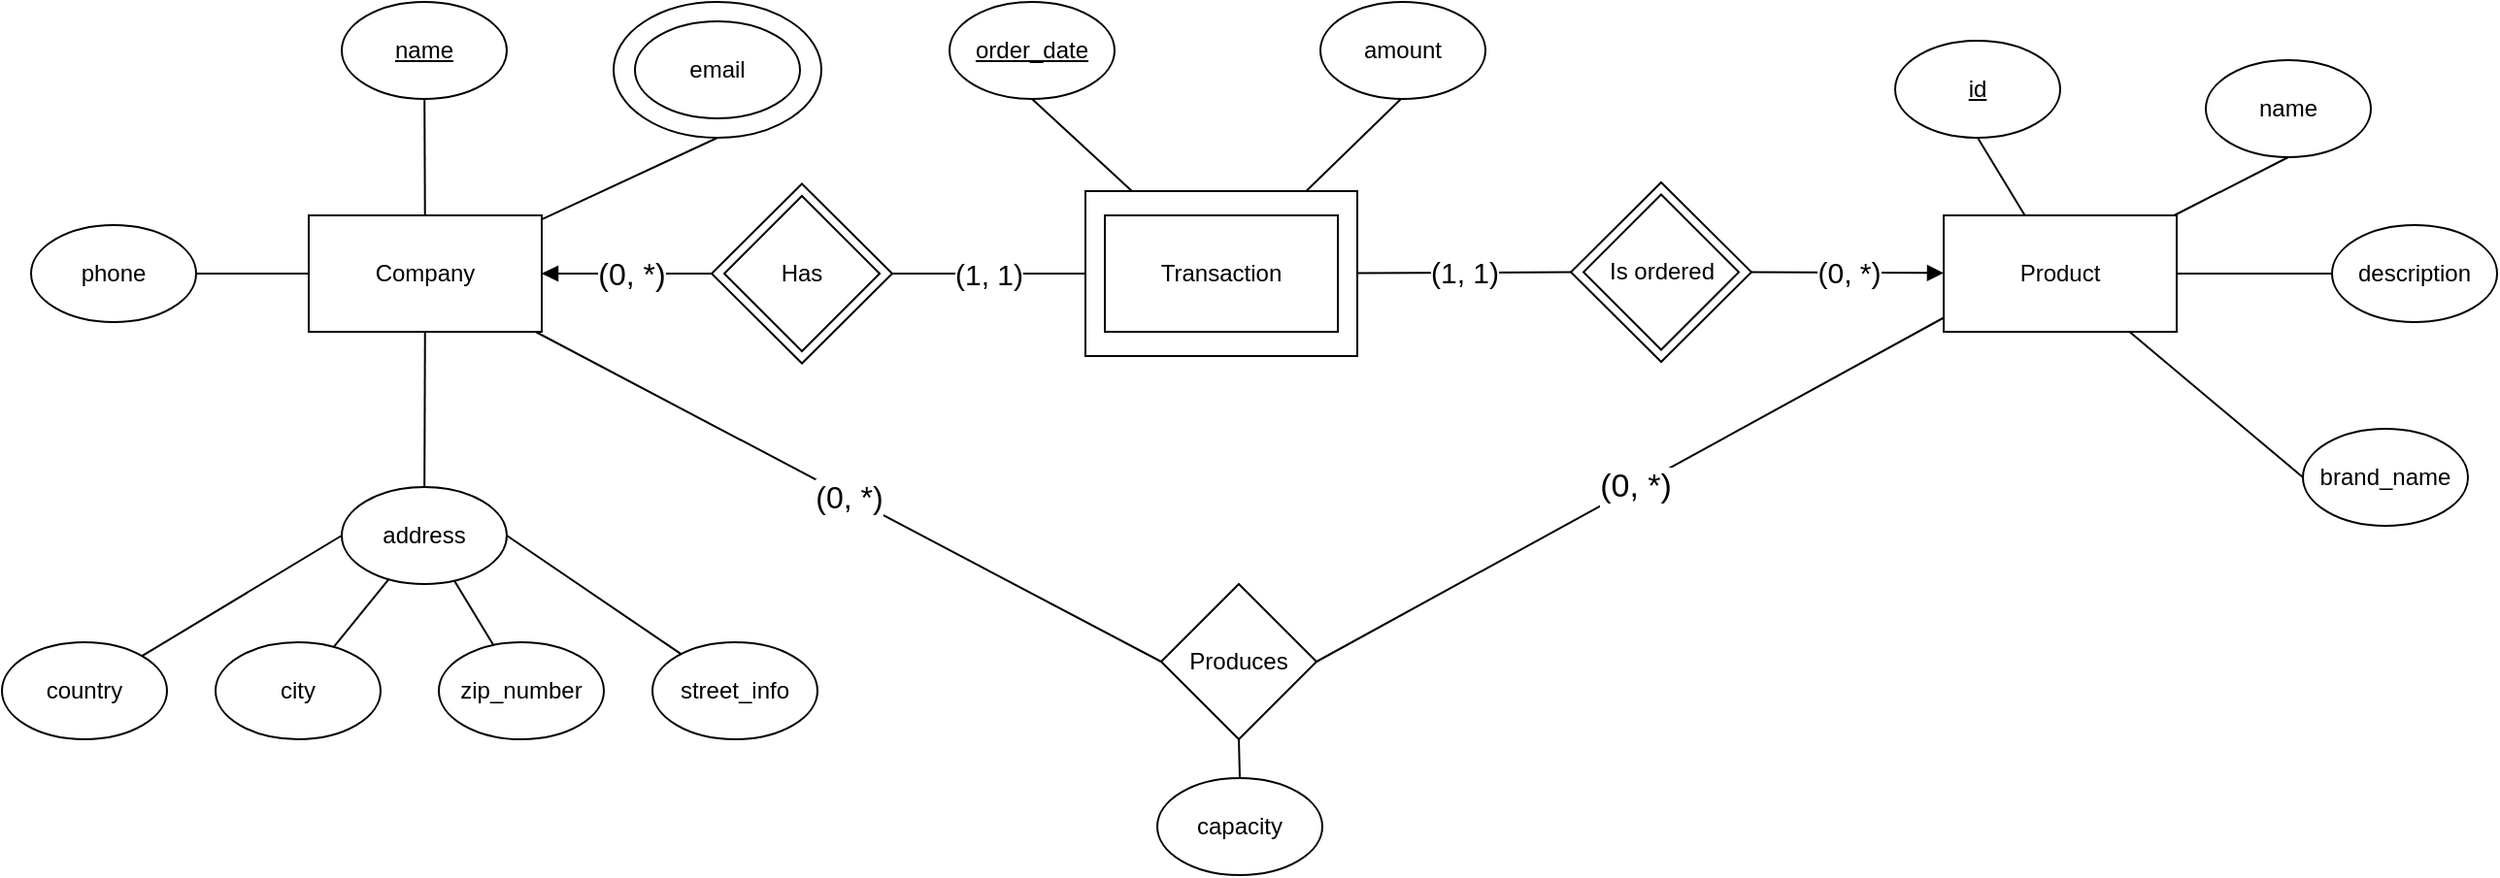<mxfile version="21.1.1" type="github">
  <diagram name="Page-1" id="CjbLvuf9Ty9q6dteD8Ma">
    <mxGraphModel dx="1955" dy="578" grid="1" gridSize="10" guides="1" tooltips="1" connect="1" arrows="1" fold="1" page="1" pageScale="1" pageWidth="850" pageHeight="1100" math="0" shadow="0">
      <root>
        <mxCell id="0" />
        <mxCell id="1" parent="0" />
        <mxCell id="WMxFekpVjy091wSbI-C_-6" style="rounded=0;orthogonalLoop=1;jettySize=auto;html=1;entryX=0.5;entryY=1;entryDx=0;entryDy=0;endArrow=none;endFill=0;" edge="1" parent="1" source="WMxFekpVjy091wSbI-C_-1" target="WMxFekpVjy091wSbI-C_-2">
          <mxGeometry relative="1" as="geometry" />
        </mxCell>
        <mxCell id="WMxFekpVjy091wSbI-C_-7" style="rounded=0;orthogonalLoop=1;jettySize=auto;html=1;entryX=0.5;entryY=1;entryDx=0;entryDy=0;endArrow=none;endFill=0;" edge="1" parent="1" source="WMxFekpVjy091wSbI-C_-1" target="WMxFekpVjy091wSbI-C_-3">
          <mxGeometry relative="1" as="geometry" />
        </mxCell>
        <mxCell id="WMxFekpVjy091wSbI-C_-8" style="rounded=0;orthogonalLoop=1;jettySize=auto;html=1;entryX=0;entryY=0.5;entryDx=0;entryDy=0;endArrow=none;endFill=0;" edge="1" parent="1" source="WMxFekpVjy091wSbI-C_-1" target="WMxFekpVjy091wSbI-C_-4">
          <mxGeometry relative="1" as="geometry" />
        </mxCell>
        <mxCell id="WMxFekpVjy091wSbI-C_-9" style="rounded=0;orthogonalLoop=1;jettySize=auto;html=1;entryX=0;entryY=0.5;entryDx=0;entryDy=0;endArrow=none;endFill=0;" edge="1" parent="1" source="WMxFekpVjy091wSbI-C_-1" target="WMxFekpVjy091wSbI-C_-5">
          <mxGeometry relative="1" as="geometry" />
        </mxCell>
        <mxCell id="WMxFekpVjy091wSbI-C_-32" value="&lt;font style=&quot;font-size: 17px;&quot;&gt;(0, *)&lt;/font&gt;" style="rounded=0;orthogonalLoop=1;jettySize=auto;html=1;entryX=1;entryY=0.5;entryDx=0;entryDy=0;endArrow=none;endFill=0;" edge="1" parent="1" target="WMxFekpVjy091wSbI-C_-30">
          <mxGeometry relative="1" as="geometry">
            <mxPoint x="920" y="200" as="sourcePoint" />
          </mxGeometry>
        </mxCell>
        <mxCell id="WMxFekpVjy091wSbI-C_-59" value="&lt;font style=&quot;font-size: 15px;&quot;&gt;(0, *)&lt;/font&gt;" style="rounded=0;orthogonalLoop=1;jettySize=auto;html=1;entryX=1;entryY=0.5;entryDx=0;entryDy=0;endArrow=none;endFill=0;startArrow=block;startFill=1;" edge="1" parent="1" source="WMxFekpVjy091wSbI-C_-1" target="WMxFekpVjy091wSbI-C_-52">
          <mxGeometry relative="1" as="geometry" />
        </mxCell>
        <mxCell id="WMxFekpVjy091wSbI-C_-1" value="Product" style="rounded=0;whiteSpace=wrap;html=1;" vertex="1" parent="1">
          <mxGeometry x="915" y="150" width="120" height="60" as="geometry" />
        </mxCell>
        <mxCell id="WMxFekpVjy091wSbI-C_-2" value="&lt;u&gt;id&lt;/u&gt;" style="ellipse;whiteSpace=wrap;html=1;" vertex="1" parent="1">
          <mxGeometry x="890" y="60" width="85" height="50" as="geometry" />
        </mxCell>
        <mxCell id="WMxFekpVjy091wSbI-C_-3" value="name" style="ellipse;whiteSpace=wrap;html=1;" vertex="1" parent="1">
          <mxGeometry x="1050" y="70" width="85" height="50" as="geometry" />
        </mxCell>
        <mxCell id="WMxFekpVjy091wSbI-C_-4" value="description" style="ellipse;whiteSpace=wrap;html=1;" vertex="1" parent="1">
          <mxGeometry x="1115" y="155" width="85" height="50" as="geometry" />
        </mxCell>
        <mxCell id="WMxFekpVjy091wSbI-C_-5" value="brand_name" style="ellipse;whiteSpace=wrap;html=1;" vertex="1" parent="1">
          <mxGeometry x="1100" y="260" width="85" height="50" as="geometry" />
        </mxCell>
        <mxCell id="WMxFekpVjy091wSbI-C_-12" style="rounded=0;orthogonalLoop=1;jettySize=auto;html=1;endArrow=none;endFill=0;" edge="1" parent="1" source="WMxFekpVjy091wSbI-C_-10" target="WMxFekpVjy091wSbI-C_-11">
          <mxGeometry relative="1" as="geometry" />
        </mxCell>
        <mxCell id="WMxFekpVjy091wSbI-C_-22" style="rounded=0;orthogonalLoop=1;jettySize=auto;html=1;endArrow=none;endFill=0;" edge="1" parent="1" source="WMxFekpVjy091wSbI-C_-10" target="WMxFekpVjy091wSbI-C_-13">
          <mxGeometry relative="1" as="geometry" />
        </mxCell>
        <mxCell id="WMxFekpVjy091wSbI-C_-24" style="rounded=0;orthogonalLoop=1;jettySize=auto;html=1;entryX=1;entryY=0.5;entryDx=0;entryDy=0;endArrow=none;endFill=0;" edge="1" parent="1" source="WMxFekpVjy091wSbI-C_-10" target="WMxFekpVjy091wSbI-C_-23">
          <mxGeometry relative="1" as="geometry" />
        </mxCell>
        <mxCell id="WMxFekpVjy091wSbI-C_-29" style="rounded=0;orthogonalLoop=1;jettySize=auto;html=1;entryX=0.5;entryY=1;entryDx=0;entryDy=0;endArrow=none;endFill=0;" edge="1" parent="1" source="WMxFekpVjy091wSbI-C_-10" target="WMxFekpVjy091wSbI-C_-26">
          <mxGeometry relative="1" as="geometry" />
        </mxCell>
        <mxCell id="WMxFekpVjy091wSbI-C_-31" value="&lt;font style=&quot;font-size: 16px;&quot;&gt;(0, *)&lt;/font&gt;" style="rounded=0;orthogonalLoop=1;jettySize=auto;html=1;entryX=0;entryY=0.5;entryDx=0;entryDy=0;endArrow=none;endFill=0;" edge="1" parent="1" source="WMxFekpVjy091wSbI-C_-10" target="WMxFekpVjy091wSbI-C_-30">
          <mxGeometry relative="1" as="geometry" />
        </mxCell>
        <mxCell id="WMxFekpVjy091wSbI-C_-55" style="rounded=0;orthogonalLoop=1;jettySize=auto;html=1;entryX=0;entryY=0.5;entryDx=0;entryDy=0;endArrow=none;endFill=0;startArrow=openThin;startFill=0;" edge="1" parent="1" source="WMxFekpVjy091wSbI-C_-10" target="WMxFekpVjy091wSbI-C_-48">
          <mxGeometry relative="1" as="geometry" />
        </mxCell>
        <mxCell id="WMxFekpVjy091wSbI-C_-10" value="Company" style="rounded=0;whiteSpace=wrap;html=1;" vertex="1" parent="1">
          <mxGeometry x="73" y="150" width="120" height="60" as="geometry" />
        </mxCell>
        <mxCell id="WMxFekpVjy091wSbI-C_-11" value="name" style="ellipse;whiteSpace=wrap;html=1;fontStyle=4" vertex="1" parent="1">
          <mxGeometry x="90" y="40" width="85" height="50" as="geometry" />
        </mxCell>
        <mxCell id="WMxFekpVjy091wSbI-C_-13" value="address" style="ellipse;whiteSpace=wrap;html=1;" vertex="1" parent="1">
          <mxGeometry x="90" y="290" width="85" height="50" as="geometry" />
        </mxCell>
        <mxCell id="WMxFekpVjy091wSbI-C_-19" style="rounded=0;orthogonalLoop=1;jettySize=auto;html=1;endArrow=none;endFill=0;" edge="1" parent="1" source="WMxFekpVjy091wSbI-C_-14" target="WMxFekpVjy091wSbI-C_-13">
          <mxGeometry relative="1" as="geometry" />
        </mxCell>
        <mxCell id="WMxFekpVjy091wSbI-C_-14" value="city" style="ellipse;whiteSpace=wrap;html=1;" vertex="1" parent="1">
          <mxGeometry x="25" y="370" width="85" height="50" as="geometry" />
        </mxCell>
        <mxCell id="WMxFekpVjy091wSbI-C_-20" style="rounded=0;orthogonalLoop=1;jettySize=auto;html=1;entryX=0.682;entryY=0.964;entryDx=0;entryDy=0;entryPerimeter=0;endArrow=none;endFill=0;" edge="1" parent="1" source="WMxFekpVjy091wSbI-C_-15" target="WMxFekpVjy091wSbI-C_-13">
          <mxGeometry relative="1" as="geometry" />
        </mxCell>
        <mxCell id="WMxFekpVjy091wSbI-C_-15" value="zip_number" style="ellipse;whiteSpace=wrap;html=1;" vertex="1" parent="1">
          <mxGeometry x="140" y="370" width="85" height="50" as="geometry" />
        </mxCell>
        <mxCell id="WMxFekpVjy091wSbI-C_-21" style="rounded=0;orthogonalLoop=1;jettySize=auto;html=1;endArrow=none;endFill=0;entryX=1;entryY=0.5;entryDx=0;entryDy=0;" edge="1" parent="1" source="WMxFekpVjy091wSbI-C_-16" target="WMxFekpVjy091wSbI-C_-13">
          <mxGeometry relative="1" as="geometry">
            <mxPoint x="170" y="305" as="targetPoint" />
          </mxGeometry>
        </mxCell>
        <mxCell id="WMxFekpVjy091wSbI-C_-16" value="street_info" style="ellipse;whiteSpace=wrap;html=1;" vertex="1" parent="1">
          <mxGeometry x="250" y="370" width="85" height="50" as="geometry" />
        </mxCell>
        <mxCell id="WMxFekpVjy091wSbI-C_-18" style="rounded=0;orthogonalLoop=1;jettySize=auto;html=1;entryX=0;entryY=0.5;entryDx=0;entryDy=0;endArrow=none;endFill=0;" edge="1" parent="1" source="WMxFekpVjy091wSbI-C_-17" target="WMxFekpVjy091wSbI-C_-13">
          <mxGeometry relative="1" as="geometry" />
        </mxCell>
        <mxCell id="WMxFekpVjy091wSbI-C_-17" value="country" style="ellipse;whiteSpace=wrap;html=1;" vertex="1" parent="1">
          <mxGeometry x="-85" y="370" width="85" height="50" as="geometry" />
        </mxCell>
        <mxCell id="WMxFekpVjy091wSbI-C_-23" value="phone" style="ellipse;whiteSpace=wrap;html=1;fontStyle=0" vertex="1" parent="1">
          <mxGeometry x="-70" y="155" width="85" height="50" as="geometry" />
        </mxCell>
        <mxCell id="WMxFekpVjy091wSbI-C_-28" value="" style="group" vertex="1" connectable="0" parent="1">
          <mxGeometry x="230" y="40" width="107" height="70" as="geometry" />
        </mxCell>
        <mxCell id="WMxFekpVjy091wSbI-C_-26" value="" style="ellipse;whiteSpace=wrap;html=1;fontStyle=0" vertex="1" parent="WMxFekpVjy091wSbI-C_-28">
          <mxGeometry width="107" height="70" as="geometry" />
        </mxCell>
        <mxCell id="WMxFekpVjy091wSbI-C_-25" value="email" style="ellipse;whiteSpace=wrap;html=1;fontStyle=0" vertex="1" parent="WMxFekpVjy091wSbI-C_-28">
          <mxGeometry x="11" y="10" width="85" height="50" as="geometry" />
        </mxCell>
        <mxCell id="WMxFekpVjy091wSbI-C_-35" style="rounded=0;orthogonalLoop=1;jettySize=auto;html=1;entryX=0.5;entryY=0;entryDx=0;entryDy=0;exitX=0.5;exitY=1;exitDx=0;exitDy=0;endArrow=none;endFill=0;" edge="1" parent="1" source="WMxFekpVjy091wSbI-C_-30" target="WMxFekpVjy091wSbI-C_-33">
          <mxGeometry relative="1" as="geometry" />
        </mxCell>
        <mxCell id="WMxFekpVjy091wSbI-C_-30" value="Produces" style="rhombus;whiteSpace=wrap;html=1;" vertex="1" parent="1">
          <mxGeometry x="512" y="340" width="80" height="80" as="geometry" />
        </mxCell>
        <mxCell id="WMxFekpVjy091wSbI-C_-33" value="capacity" style="ellipse;whiteSpace=wrap;html=1;" vertex="1" parent="1">
          <mxGeometry x="510" y="440" width="85" height="50" as="geometry" />
        </mxCell>
        <mxCell id="WMxFekpVjy091wSbI-C_-41" value="" style="group" vertex="1" connectable="0" parent="1">
          <mxGeometry x="473" y="137.5" width="140" height="85" as="geometry" />
        </mxCell>
        <mxCell id="WMxFekpVjy091wSbI-C_-40" value="" style="rounded=0;whiteSpace=wrap;html=1;" vertex="1" parent="WMxFekpVjy091wSbI-C_-41">
          <mxGeometry width="140" height="85" as="geometry" />
        </mxCell>
        <mxCell id="WMxFekpVjy091wSbI-C_-39" value="Transaction" style="rounded=0;whiteSpace=wrap;html=1;" vertex="1" parent="WMxFekpVjy091wSbI-C_-41">
          <mxGeometry x="10" y="12.5" width="120" height="60" as="geometry" />
        </mxCell>
        <mxCell id="WMxFekpVjy091wSbI-C_-42" value="order_date" style="ellipse;whiteSpace=wrap;html=1;fontStyle=4" vertex="1" parent="1">
          <mxGeometry x="403" y="40" width="85" height="50" as="geometry" />
        </mxCell>
        <mxCell id="WMxFekpVjy091wSbI-C_-43" value="amount" style="ellipse;whiteSpace=wrap;html=1;" vertex="1" parent="1">
          <mxGeometry x="594" y="40" width="85" height="50" as="geometry" />
        </mxCell>
        <mxCell id="WMxFekpVjy091wSbI-C_-44" style="rounded=0;orthogonalLoop=1;jettySize=auto;html=1;entryX=0.5;entryY=1;entryDx=0;entryDy=0;endArrow=none;endFill=0;" edge="1" parent="1" source="WMxFekpVjy091wSbI-C_-40" target="WMxFekpVjy091wSbI-C_-42">
          <mxGeometry relative="1" as="geometry" />
        </mxCell>
        <mxCell id="WMxFekpVjy091wSbI-C_-45" style="rounded=0;orthogonalLoop=1;jettySize=auto;html=1;entryX=0.5;entryY=1;entryDx=0;entryDy=0;endArrow=none;endFill=0;" edge="1" parent="1" source="WMxFekpVjy091wSbI-C_-40">
          <mxGeometry relative="1" as="geometry">
            <mxPoint x="635.5" y="90" as="targetPoint" />
          </mxGeometry>
        </mxCell>
        <mxCell id="WMxFekpVjy091wSbI-C_-50" value="" style="group" vertex="1" connectable="0" parent="1">
          <mxGeometry x="280.5" y="133.75" width="93" height="92.5" as="geometry" />
        </mxCell>
        <mxCell id="WMxFekpVjy091wSbI-C_-48" value="" style="rhombus;whiteSpace=wrap;html=1;" vertex="1" parent="WMxFekpVjy091wSbI-C_-50">
          <mxGeometry width="93" height="92.5" as="geometry" />
        </mxCell>
        <mxCell id="WMxFekpVjy091wSbI-C_-47" value="Has" style="rhombus;whiteSpace=wrap;html=1;container=1;" vertex="1" parent="WMxFekpVjy091wSbI-C_-50">
          <mxGeometry x="6.5" y="6.25" width="80" height="80" as="geometry">
            <mxRectangle x="6.5" y="6.25" width="50" height="40" as="alternateBounds" />
          </mxGeometry>
        </mxCell>
        <mxCell id="WMxFekpVjy091wSbI-C_-51" value="" style="group" vertex="1" connectable="0" parent="1">
          <mxGeometry x="723" y="133" width="93" height="92.5" as="geometry" />
        </mxCell>
        <mxCell id="WMxFekpVjy091wSbI-C_-52" value="" style="rhombus;whiteSpace=wrap;html=1;" vertex="1" parent="WMxFekpVjy091wSbI-C_-51">
          <mxGeometry width="93" height="92.5" as="geometry" />
        </mxCell>
        <mxCell id="WMxFekpVjy091wSbI-C_-53" value="Is ordered" style="rhombus;whiteSpace=wrap;html=1;container=1;" vertex="1" parent="WMxFekpVjy091wSbI-C_-51">
          <mxGeometry x="6.5" y="6.25" width="80" height="80" as="geometry">
            <mxRectangle x="6.5" y="6.25" width="50" height="40" as="alternateBounds" />
          </mxGeometry>
        </mxCell>
        <mxCell id="WMxFekpVjy091wSbI-C_-54" value="&lt;font style=&quot;font-size: 15px;&quot;&gt;(1, 1)&lt;/font&gt;" style="rounded=0;orthogonalLoop=1;jettySize=auto;html=1;endArrow=none;endFill=0;entryX=1;entryY=0.5;entryDx=0;entryDy=0;exitX=0;exitY=0.5;exitDx=0;exitDy=0;" edge="1" parent="1" source="WMxFekpVjy091wSbI-C_-40" target="WMxFekpVjy091wSbI-C_-48">
          <mxGeometry relative="1" as="geometry">
            <mxPoint x="470" y="180" as="sourcePoint" />
            <mxPoint x="380" y="200" as="targetPoint" />
          </mxGeometry>
        </mxCell>
        <mxCell id="WMxFekpVjy091wSbI-C_-58" value="&lt;font style=&quot;font-size: 15px;&quot;&gt;(1, 1)&lt;/font&gt;" style="rounded=0;orthogonalLoop=1;jettySize=auto;html=1;entryX=0;entryY=0.5;entryDx=0;entryDy=0;endArrow=none;endFill=0;" edge="1" parent="1" source="WMxFekpVjy091wSbI-C_-40" target="WMxFekpVjy091wSbI-C_-52">
          <mxGeometry relative="1" as="geometry" />
        </mxCell>
        <mxCell id="WMxFekpVjy091wSbI-C_-60" value="&lt;font style=&quot;font-size: 16px;&quot;&gt;(0, *)&lt;/font&gt;" style="edgeStyle=orthogonalEdgeStyle;rounded=0;orthogonalLoop=1;jettySize=auto;html=1;endArrow=block;endFill=1;" edge="1" parent="1" target="WMxFekpVjy091wSbI-C_-10">
          <mxGeometry x="-0.221" relative="1" as="geometry">
            <mxPoint x="270" y="180" as="sourcePoint" />
            <Array as="points">
              <mxPoint x="240" y="180" />
              <mxPoint x="240" y="180" />
            </Array>
            <mxPoint x="-1" as="offset" />
          </mxGeometry>
        </mxCell>
      </root>
    </mxGraphModel>
  </diagram>
</mxfile>

